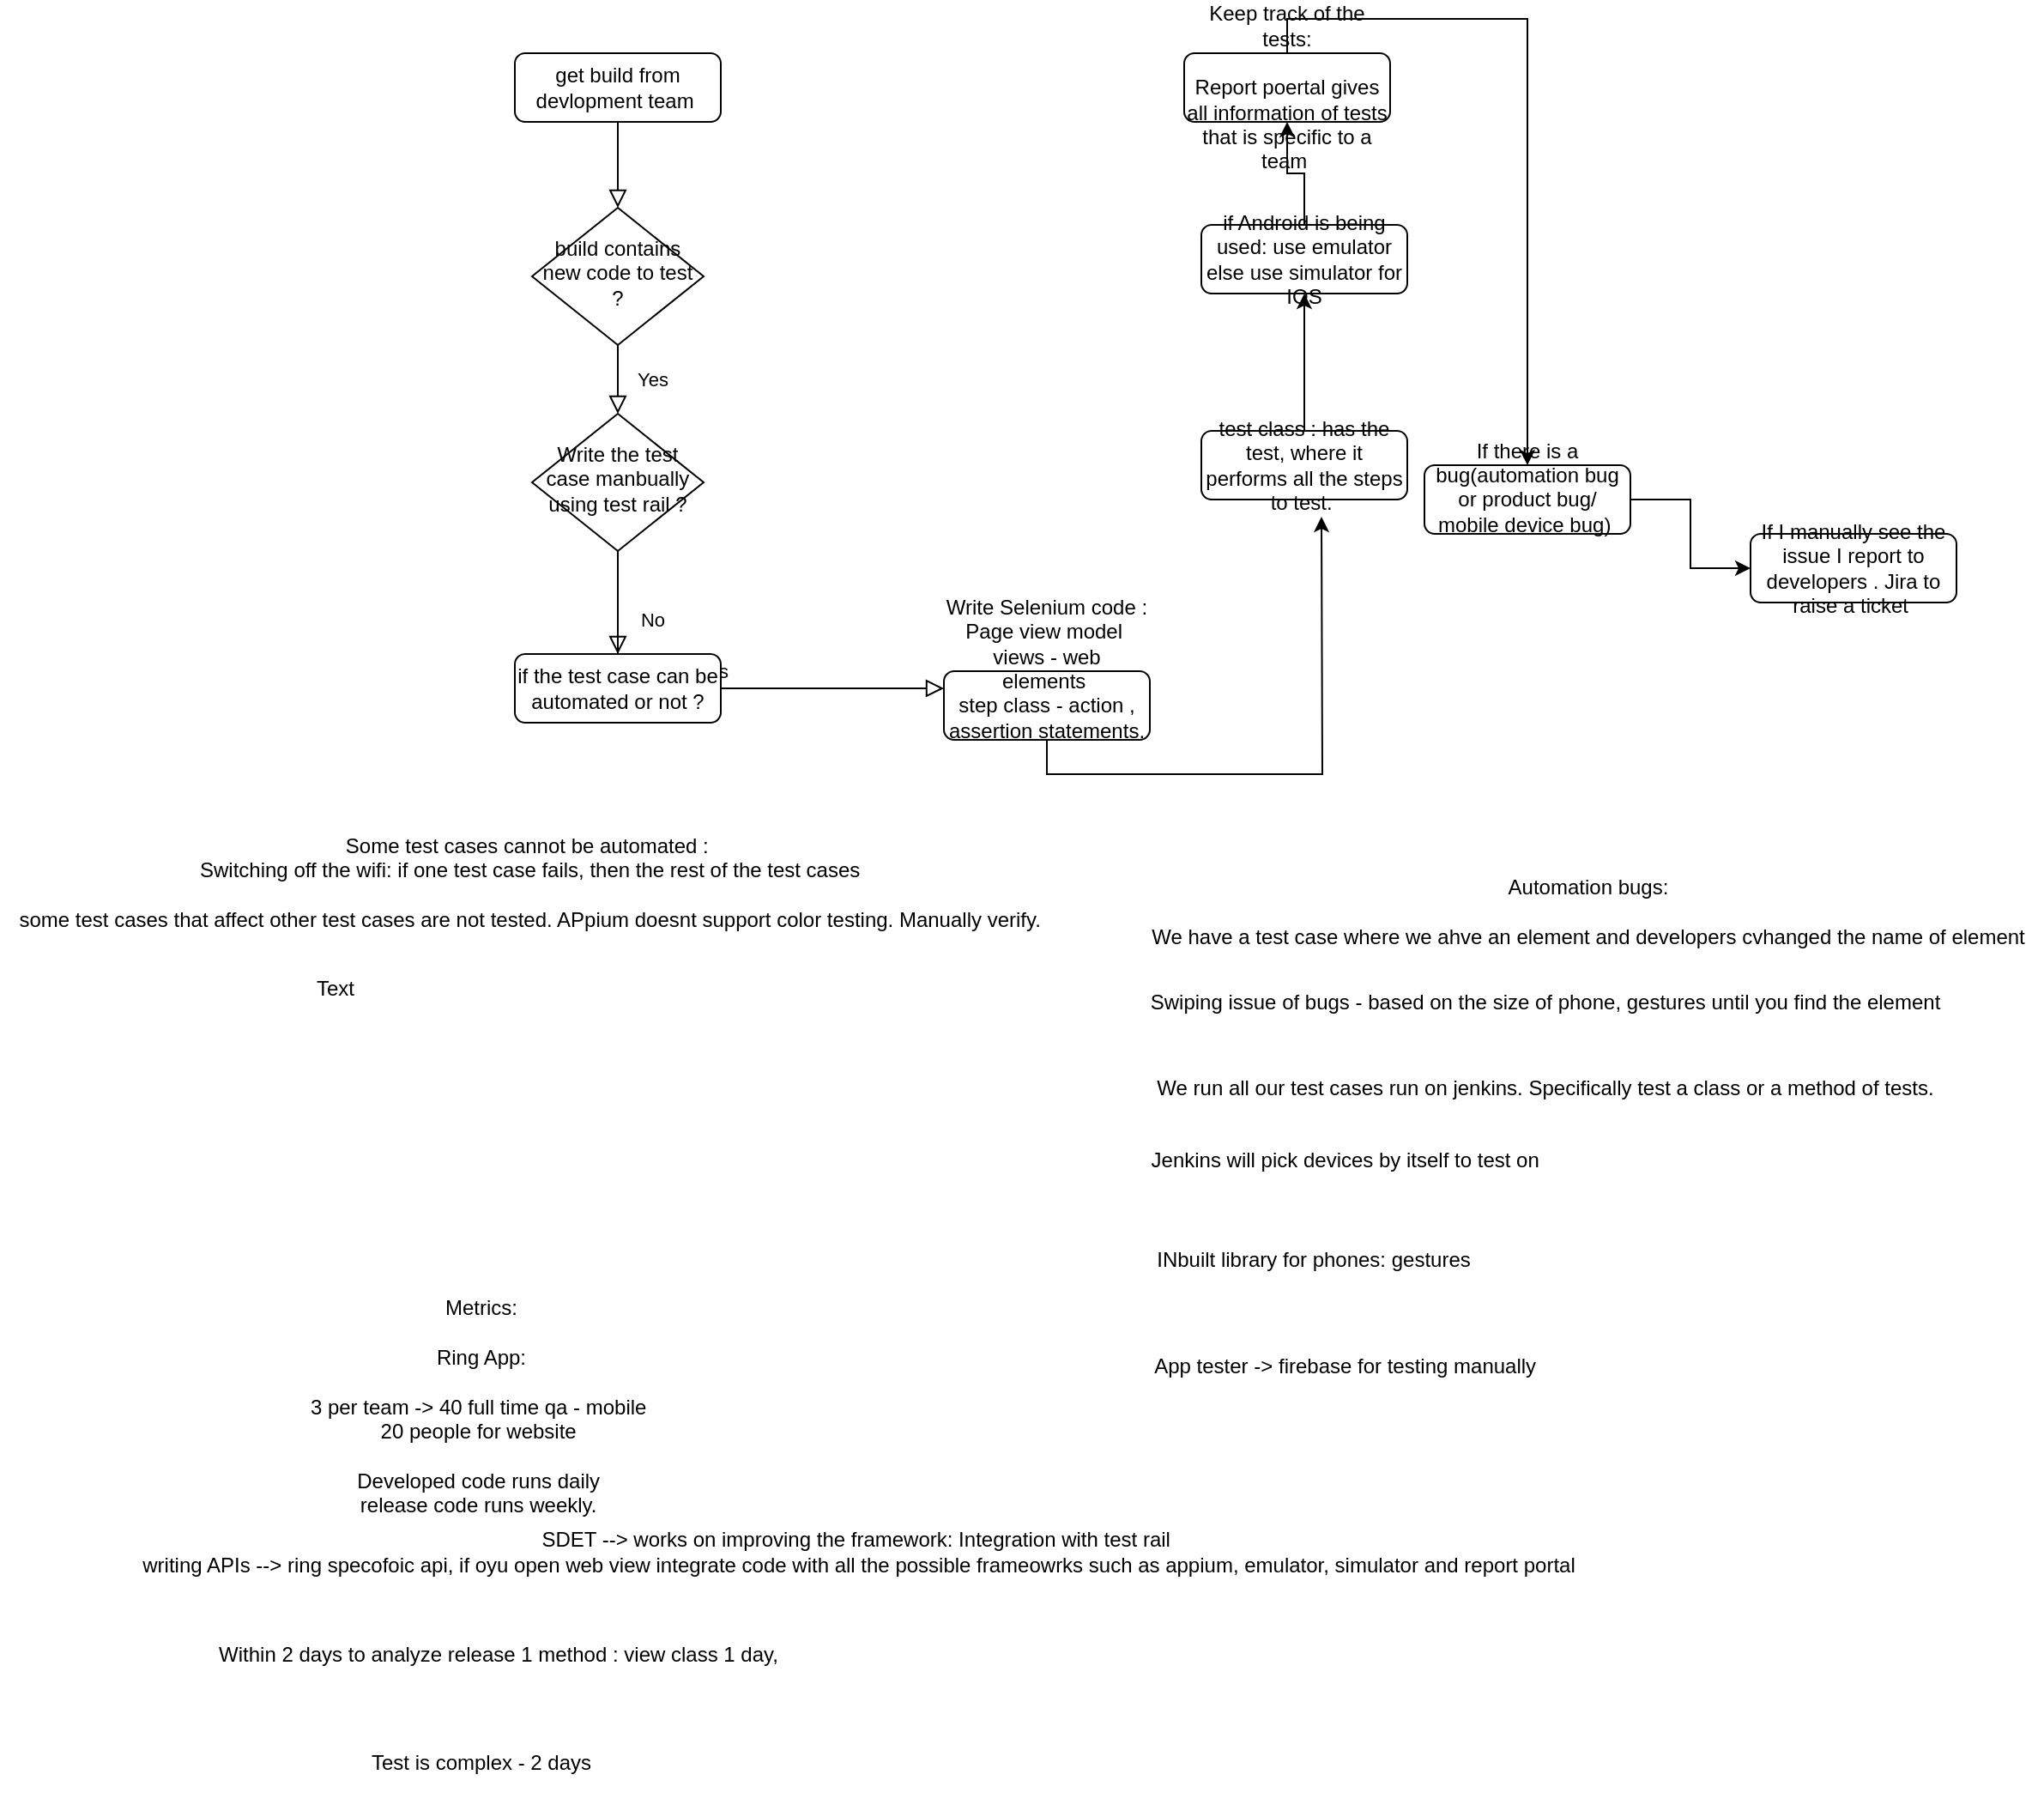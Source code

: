 <mxfile version="24.7.16">
  <diagram id="C5RBs43oDa-KdzZeNtuy" name="Page-1">
    <mxGraphModel dx="1853" dy="599" grid="1" gridSize="10" guides="1" tooltips="1" connect="1" arrows="1" fold="1" page="1" pageScale="1" pageWidth="827" pageHeight="1169" math="0" shadow="0">
      <root>
        <mxCell id="WIyWlLk6GJQsqaUBKTNV-0" />
        <mxCell id="WIyWlLk6GJQsqaUBKTNV-1" parent="WIyWlLk6GJQsqaUBKTNV-0" />
        <mxCell id="WIyWlLk6GJQsqaUBKTNV-2" value="" style="rounded=0;html=1;jettySize=auto;orthogonalLoop=1;fontSize=11;endArrow=block;endFill=0;endSize=8;strokeWidth=1;shadow=0;labelBackgroundColor=none;edgeStyle=orthogonalEdgeStyle;" parent="WIyWlLk6GJQsqaUBKTNV-1" source="WIyWlLk6GJQsqaUBKTNV-3" target="WIyWlLk6GJQsqaUBKTNV-6" edge="1">
          <mxGeometry relative="1" as="geometry" />
        </mxCell>
        <mxCell id="WIyWlLk6GJQsqaUBKTNV-3" value="get build from devlopment team&amp;nbsp;" style="rounded=1;whiteSpace=wrap;html=1;fontSize=12;glass=0;strokeWidth=1;shadow=0;" parent="WIyWlLk6GJQsqaUBKTNV-1" vertex="1">
          <mxGeometry x="160" y="80" width="120" height="40" as="geometry" />
        </mxCell>
        <mxCell id="WIyWlLk6GJQsqaUBKTNV-4" value="Yes" style="rounded=0;html=1;jettySize=auto;orthogonalLoop=1;fontSize=11;endArrow=block;endFill=0;endSize=8;strokeWidth=1;shadow=0;labelBackgroundColor=none;edgeStyle=orthogonalEdgeStyle;" parent="WIyWlLk6GJQsqaUBKTNV-1" source="WIyWlLk6GJQsqaUBKTNV-6" target="WIyWlLk6GJQsqaUBKTNV-10" edge="1">
          <mxGeometry y="20" relative="1" as="geometry">
            <mxPoint as="offset" />
          </mxGeometry>
        </mxCell>
        <mxCell id="WIyWlLk6GJQsqaUBKTNV-6" value="build contains new code to test ?" style="rhombus;whiteSpace=wrap;html=1;shadow=0;fontFamily=Helvetica;fontSize=12;align=center;strokeWidth=1;spacing=6;spacingTop=-4;" parent="WIyWlLk6GJQsqaUBKTNV-1" vertex="1">
          <mxGeometry x="170" y="170" width="100" height="80" as="geometry" />
        </mxCell>
        <mxCell id="WIyWlLk6GJQsqaUBKTNV-8" value="No" style="rounded=0;html=1;jettySize=auto;orthogonalLoop=1;fontSize=11;endArrow=block;endFill=0;endSize=8;strokeWidth=1;shadow=0;labelBackgroundColor=none;edgeStyle=orthogonalEdgeStyle;" parent="WIyWlLk6GJQsqaUBKTNV-1" source="WIyWlLk6GJQsqaUBKTNV-10" target="WIyWlLk6GJQsqaUBKTNV-11" edge="1">
          <mxGeometry x="0.333" y="20" relative="1" as="geometry">
            <mxPoint as="offset" />
          </mxGeometry>
        </mxCell>
        <mxCell id="WIyWlLk6GJQsqaUBKTNV-9" value="Yes" style="edgeStyle=orthogonalEdgeStyle;rounded=0;html=1;jettySize=auto;orthogonalLoop=1;fontSize=11;endArrow=block;endFill=0;endSize=8;strokeWidth=1;shadow=0;labelBackgroundColor=none;" parent="WIyWlLk6GJQsqaUBKTNV-1" source="WIyWlLk6GJQsqaUBKTNV-10" target="WIyWlLk6GJQsqaUBKTNV-12" edge="1">
          <mxGeometry y="10" relative="1" as="geometry">
            <mxPoint as="offset" />
            <Array as="points">
              <mxPoint x="220" y="450" />
            </Array>
          </mxGeometry>
        </mxCell>
        <mxCell id="WIyWlLk6GJQsqaUBKTNV-10" value="Write the test case manbually using test rail ?" style="rhombus;whiteSpace=wrap;html=1;shadow=0;fontFamily=Helvetica;fontSize=12;align=center;strokeWidth=1;spacing=6;spacingTop=-4;" parent="WIyWlLk6GJQsqaUBKTNV-1" vertex="1">
          <mxGeometry x="170" y="290" width="100" height="80" as="geometry" />
        </mxCell>
        <mxCell id="WIyWlLk6GJQsqaUBKTNV-11" value="if the test case can be automated or not ?" style="rounded=1;whiteSpace=wrap;html=1;fontSize=12;glass=0;strokeWidth=1;shadow=0;" parent="WIyWlLk6GJQsqaUBKTNV-1" vertex="1">
          <mxGeometry x="160" y="430" width="120" height="40" as="geometry" />
        </mxCell>
        <mxCell id="QkhqLAL2i_hN8W9eUwDW-2" style="edgeStyle=orthogonalEdgeStyle;rounded=0;orthogonalLoop=1;jettySize=auto;html=1;exitX=0.5;exitY=1;exitDx=0;exitDy=0;" edge="1" parent="WIyWlLk6GJQsqaUBKTNV-1" source="WIyWlLk6GJQsqaUBKTNV-12">
          <mxGeometry relative="1" as="geometry">
            <mxPoint x="630" y="350" as="targetPoint" />
          </mxGeometry>
        </mxCell>
        <mxCell id="WIyWlLk6GJQsqaUBKTNV-12" value="Write Selenium code :&lt;br&gt;Page view model&amp;nbsp;&lt;div&gt;views - web elements&amp;nbsp;&lt;/div&gt;&lt;div&gt;step class - action , assertion statements.&lt;/div&gt;&lt;div&gt;&lt;br&gt;&lt;/div&gt;&lt;div&gt;&lt;br&gt;&lt;/div&gt;&lt;div&gt;&lt;br&gt;&lt;/div&gt;" style="rounded=1;whiteSpace=wrap;html=1;fontSize=12;glass=0;strokeWidth=1;shadow=0;" parent="WIyWlLk6GJQsqaUBKTNV-1" vertex="1">
          <mxGeometry x="410" y="440" width="120" height="40" as="geometry" />
        </mxCell>
        <mxCell id="QkhqLAL2i_hN8W9eUwDW-0" value="Some test cases cannot be automated :&amp;nbsp;&amp;nbsp;&lt;div&gt;Switching off the wifi: if one test case fails, then the rest of the test cases&amp;nbsp;&lt;/div&gt;&lt;div&gt;&lt;br&gt;&lt;/div&gt;&lt;div&gt;some test cases that affect other test cases are not tested. APpium doesnt support color testing. Manually verify.&amp;nbsp;&lt;/div&gt;" style="text;html=1;align=center;verticalAlign=middle;resizable=0;points=[];autosize=1;strokeColor=none;fillColor=none;" vertex="1" parent="WIyWlLk6GJQsqaUBKTNV-1">
          <mxGeometry x="-140" y="528" width="620" height="70" as="geometry" />
        </mxCell>
        <mxCell id="QkhqLAL2i_hN8W9eUwDW-1" value="Text" style="text;html=1;align=center;verticalAlign=middle;resizable=0;points=[];autosize=1;strokeColor=none;fillColor=none;" vertex="1" parent="WIyWlLk6GJQsqaUBKTNV-1">
          <mxGeometry x="30" y="610" width="50" height="30" as="geometry" />
        </mxCell>
        <mxCell id="QkhqLAL2i_hN8W9eUwDW-5" style="edgeStyle=orthogonalEdgeStyle;rounded=0;orthogonalLoop=1;jettySize=auto;html=1;exitX=0.5;exitY=0;exitDx=0;exitDy=0;entryX=0.5;entryY=1;entryDx=0;entryDy=0;" edge="1" parent="WIyWlLk6GJQsqaUBKTNV-1" source="QkhqLAL2i_hN8W9eUwDW-3" target="QkhqLAL2i_hN8W9eUwDW-4">
          <mxGeometry relative="1" as="geometry" />
        </mxCell>
        <mxCell id="QkhqLAL2i_hN8W9eUwDW-3" value="test class : has the test, where it performs all the steps to test.&amp;nbsp;" style="rounded=1;whiteSpace=wrap;html=1;fontSize=12;glass=0;strokeWidth=1;shadow=0;" vertex="1" parent="WIyWlLk6GJQsqaUBKTNV-1">
          <mxGeometry x="560" y="300" width="120" height="40" as="geometry" />
        </mxCell>
        <mxCell id="QkhqLAL2i_hN8W9eUwDW-7" style="edgeStyle=orthogonalEdgeStyle;rounded=0;orthogonalLoop=1;jettySize=auto;html=1;exitX=0.5;exitY=0;exitDx=0;exitDy=0;" edge="1" parent="WIyWlLk6GJQsqaUBKTNV-1" source="QkhqLAL2i_hN8W9eUwDW-4" target="QkhqLAL2i_hN8W9eUwDW-6">
          <mxGeometry relative="1" as="geometry" />
        </mxCell>
        <mxCell id="QkhqLAL2i_hN8W9eUwDW-4" value="if Android is being used: use emulator&lt;div&gt;else use simulator for IOS&lt;/div&gt;" style="rounded=1;whiteSpace=wrap;html=1;fontSize=12;glass=0;strokeWidth=1;shadow=0;" vertex="1" parent="WIyWlLk6GJQsqaUBKTNV-1">
          <mxGeometry x="560" y="180" width="120" height="40" as="geometry" />
        </mxCell>
        <mxCell id="QkhqLAL2i_hN8W9eUwDW-9" style="edgeStyle=orthogonalEdgeStyle;rounded=0;orthogonalLoop=1;jettySize=auto;html=1;exitX=0.5;exitY=0;exitDx=0;exitDy=0;" edge="1" parent="WIyWlLk6GJQsqaUBKTNV-1" source="QkhqLAL2i_hN8W9eUwDW-6" target="QkhqLAL2i_hN8W9eUwDW-8">
          <mxGeometry relative="1" as="geometry" />
        </mxCell>
        <mxCell id="QkhqLAL2i_hN8W9eUwDW-6" value="Keep track of the tests:&lt;br&gt;&lt;br&gt;Report poertal gives all information of tests that is specific to a team&amp;nbsp;" style="rounded=1;whiteSpace=wrap;html=1;fontSize=12;glass=0;strokeWidth=1;shadow=0;" vertex="1" parent="WIyWlLk6GJQsqaUBKTNV-1">
          <mxGeometry x="550" y="80" width="120" height="40" as="geometry" />
        </mxCell>
        <mxCell id="QkhqLAL2i_hN8W9eUwDW-18" style="edgeStyle=orthogonalEdgeStyle;rounded=0;orthogonalLoop=1;jettySize=auto;html=1;exitX=1;exitY=0.5;exitDx=0;exitDy=0;" edge="1" parent="WIyWlLk6GJQsqaUBKTNV-1" source="QkhqLAL2i_hN8W9eUwDW-8" target="QkhqLAL2i_hN8W9eUwDW-17">
          <mxGeometry relative="1" as="geometry" />
        </mxCell>
        <mxCell id="QkhqLAL2i_hN8W9eUwDW-8" value="If there is a bug(automation bug or product bug/ mobile device bug)&amp;nbsp;&lt;div&gt;&lt;br&gt;&lt;/div&gt;" style="rounded=1;whiteSpace=wrap;html=1;fontSize=12;glass=0;strokeWidth=1;shadow=0;" vertex="1" parent="WIyWlLk6GJQsqaUBKTNV-1">
          <mxGeometry x="690" y="320" width="120" height="40" as="geometry" />
        </mxCell>
        <mxCell id="QkhqLAL2i_hN8W9eUwDW-10" value="Automation bugs:&lt;div&gt;&lt;br&gt;&lt;/div&gt;&lt;div&gt;We have a test case where we ahve an element and developers cvhanged the name of element&lt;/div&gt;" style="text;html=1;align=center;verticalAlign=middle;resizable=0;points=[];autosize=1;strokeColor=none;fillColor=none;" vertex="1" parent="WIyWlLk6GJQsqaUBKTNV-1">
          <mxGeometry x="520" y="550" width="530" height="60" as="geometry" />
        </mxCell>
        <mxCell id="QkhqLAL2i_hN8W9eUwDW-11" value="Swiping issue of bugs - based on the size of phone, gestures until you find the element&lt;div&gt;&lt;br&gt;&lt;/div&gt;" style="text;html=1;align=center;verticalAlign=middle;resizable=0;points=[];autosize=1;strokeColor=none;fillColor=none;" vertex="1" parent="WIyWlLk6GJQsqaUBKTNV-1">
          <mxGeometry x="520" y="620" width="480" height="40" as="geometry" />
        </mxCell>
        <mxCell id="QkhqLAL2i_hN8W9eUwDW-12" value="We run all our test cases run on jenkins. Specifically test a class or a method of tests.&lt;div&gt;&lt;br&gt;&lt;/div&gt;" style="text;html=1;align=center;verticalAlign=middle;resizable=0;points=[];autosize=1;strokeColor=none;fillColor=none;" vertex="1" parent="WIyWlLk6GJQsqaUBKTNV-1">
          <mxGeometry x="520" y="670" width="480" height="40" as="geometry" />
        </mxCell>
        <mxCell id="QkhqLAL2i_hN8W9eUwDW-13" value="Jenkins will pick devices by itself to test on&amp;nbsp;" style="text;html=1;align=center;verticalAlign=middle;resizable=0;points=[];autosize=1;strokeColor=none;fillColor=none;" vertex="1" parent="WIyWlLk6GJQsqaUBKTNV-1">
          <mxGeometry x="520" y="710" width="250" height="30" as="geometry" />
        </mxCell>
        <mxCell id="QkhqLAL2i_hN8W9eUwDW-15" value="INbuilt library for phones: gestures&lt;div&gt;&lt;br&gt;&lt;/div&gt;" style="text;html=1;align=center;verticalAlign=middle;resizable=0;points=[];autosize=1;strokeColor=none;fillColor=none;" vertex="1" parent="WIyWlLk6GJQsqaUBKTNV-1">
          <mxGeometry x="520" y="770" width="210" height="40" as="geometry" />
        </mxCell>
        <mxCell id="QkhqLAL2i_hN8W9eUwDW-16" value="App tester -&amp;gt; firebase for testing manually&amp;nbsp;" style="text;html=1;align=center;verticalAlign=middle;resizable=0;points=[];autosize=1;strokeColor=none;fillColor=none;" vertex="1" parent="WIyWlLk6GJQsqaUBKTNV-1">
          <mxGeometry x="520" y="830" width="250" height="30" as="geometry" />
        </mxCell>
        <mxCell id="QkhqLAL2i_hN8W9eUwDW-17" value="&lt;div&gt;If I manually see the issue I report to developers . Jira to raise a ticket&amp;nbsp;&lt;/div&gt;" style="rounded=1;whiteSpace=wrap;html=1;fontSize=12;glass=0;strokeWidth=1;shadow=0;" vertex="1" parent="WIyWlLk6GJQsqaUBKTNV-1">
          <mxGeometry x="880" y="360" width="120" height="40" as="geometry" />
        </mxCell>
        <mxCell id="QkhqLAL2i_hN8W9eUwDW-19" value="Metrics:&lt;br&gt;&lt;br&gt;Ring App:&lt;br&gt;&lt;div&gt;&lt;br&gt;&lt;/div&gt;&lt;div&gt;3 per team -&amp;gt; 40 full time qa - mobile&amp;nbsp;&lt;/div&gt;&lt;div&gt;20 people for website&amp;nbsp;&lt;/div&gt;&lt;div&gt;&lt;br&gt;&lt;/div&gt;&lt;div&gt;Developed code runs daily&amp;nbsp;&lt;/div&gt;&lt;div&gt;release code runs weekly.&amp;nbsp;&lt;/div&gt;&lt;div&gt;&lt;span style=&quot;background-color: initial;&quot;&gt;&amp;nbsp;&lt;/span&gt;&lt;br&gt;&lt;/div&gt;&lt;div&gt;&lt;br&gt;&lt;/div&gt;" style="text;html=1;align=center;verticalAlign=middle;resizable=0;points=[];autosize=1;strokeColor=none;fillColor=none;" vertex="1" parent="WIyWlLk6GJQsqaUBKTNV-1">
          <mxGeometry x="30" y="798" width="220" height="170" as="geometry" />
        </mxCell>
        <mxCell id="QkhqLAL2i_hN8W9eUwDW-20" value="SDET --&amp;gt; works on improving the framework: Integration with test rail&amp;nbsp;&lt;div&gt;writing APIs --&amp;gt; ring specofoic api, if oyu open web view integrate code with all the possible frameowrks such as appium, emulator, simulator and report portal&lt;/div&gt;" style="text;html=1;align=center;verticalAlign=middle;resizable=0;points=[];autosize=1;strokeColor=none;fillColor=none;" vertex="1" parent="WIyWlLk6GJQsqaUBKTNV-1">
          <mxGeometry x="-70" y="933" width="860" height="40" as="geometry" />
        </mxCell>
        <mxCell id="QkhqLAL2i_hN8W9eUwDW-21" value="Within 2 days to analyze release 1 method : view class 1 day," style="text;html=1;align=center;verticalAlign=middle;resizable=0;points=[];autosize=1;strokeColor=none;fillColor=none;" vertex="1" parent="WIyWlLk6GJQsqaUBKTNV-1">
          <mxGeometry x="-25" y="998" width="350" height="30" as="geometry" />
        </mxCell>
        <mxCell id="QkhqLAL2i_hN8W9eUwDW-22" value="Test is complex - 2 days&lt;div&gt;&lt;br&gt;&lt;/div&gt;" style="text;html=1;align=center;verticalAlign=middle;resizable=0;points=[];autosize=1;strokeColor=none;fillColor=none;" vertex="1" parent="WIyWlLk6GJQsqaUBKTNV-1">
          <mxGeometry x="65" y="1063" width="150" height="40" as="geometry" />
        </mxCell>
      </root>
    </mxGraphModel>
  </diagram>
</mxfile>
